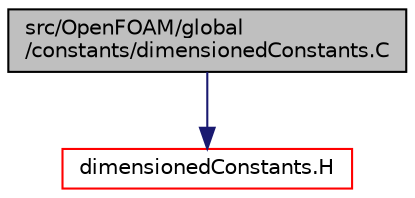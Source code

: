 digraph "src/OpenFOAM/global/constants/dimensionedConstants.C"
{
  bgcolor="transparent";
  edge [fontname="Helvetica",fontsize="10",labelfontname="Helvetica",labelfontsize="10"];
  node [fontname="Helvetica",fontsize="10",shape=record];
  Node1 [label="src/OpenFOAM/global\l/constants/dimensionedConstants.C",height=0.2,width=0.4,color="black", fillcolor="grey75", style="filled", fontcolor="black"];
  Node1 -> Node2 [color="midnightblue",fontsize="10",style="solid",fontname="Helvetica"];
  Node2 [label="dimensionedConstants.H",height=0.2,width=0.4,color="red",URL="$a08485.html",tooltip="Dictionary reading and supplying the dimensioned constants used within OpenFOAM, particularly for the..."];
}
